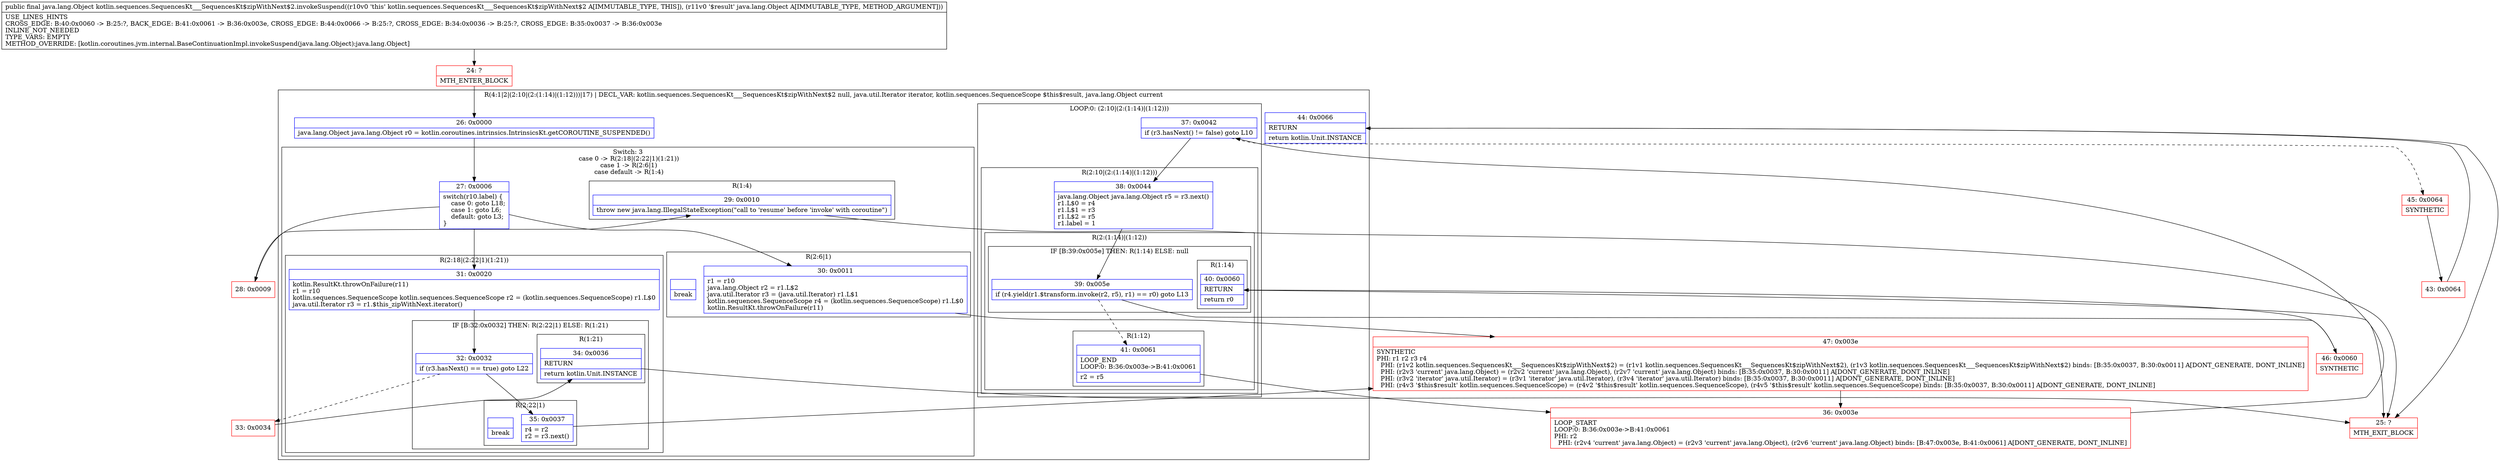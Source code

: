 digraph "CFG forkotlin.sequences.SequencesKt___SequencesKt$zipWithNext$2.invokeSuspend(Ljava\/lang\/Object;)Ljava\/lang\/Object;" {
subgraph cluster_Region_1159586999 {
label = "R(4:1|2|(2:10|(2:(1:14)|(1:12)))|17) | DECL_VAR: kotlin.sequences.SequencesKt___SequencesKt$zipWithNext$2 null, java.util.Iterator iterator, kotlin.sequences.SequenceScope $this$result, java.lang.Object current\l";
node [shape=record,color=blue];
Node_26 [shape=record,label="{26\:\ 0x0000|java.lang.Object java.lang.Object r0 = kotlin.coroutines.intrinsics.IntrinsicsKt.getCOROUTINE_SUSPENDED()\l}"];
subgraph cluster_SwitchRegion_1259506734 {
label = "Switch: 3
 case 0 -> R(2:18|(2:22|1)(1:21))
 case 1 -> R(2:6|1)
 case default -> R(1:4)";
node [shape=record,color=blue];
Node_27 [shape=record,label="{27\:\ 0x0006|switch(r10.label) \{\l    case 0: goto L18;\l    case 1: goto L6;\l    default: goto L3;\l\}\l}"];
subgraph cluster_Region_720960483 {
label = "R(2:18|(2:22|1)(1:21))";
node [shape=record,color=blue];
Node_31 [shape=record,label="{31\:\ 0x0020|kotlin.ResultKt.throwOnFailure(r11)\lr1 = r10\lkotlin.sequences.SequenceScope kotlin.sequences.SequenceScope r2 = (kotlin.sequences.SequenceScope) r1.L$0\ljava.util.Iterator r3 = r1.$this_zipWithNext.iterator()\l}"];
subgraph cluster_IfRegion_925651176 {
label = "IF [B:32:0x0032] THEN: R(2:22|1) ELSE: R(1:21)";
node [shape=record,color=blue];
Node_32 [shape=record,label="{32\:\ 0x0032|if (r3.hasNext() == true) goto L22\l}"];
subgraph cluster_Region_295779526 {
label = "R(2:22|1)";
node [shape=record,color=blue];
Node_35 [shape=record,label="{35\:\ 0x0037|r4 = r2\lr2 = r3.next()\l}"];
Node_InsnContainer_1157006755 [shape=record,label="{|break\l}"];
}
subgraph cluster_Region_61483177 {
label = "R(1:21)";
node [shape=record,color=blue];
Node_34 [shape=record,label="{34\:\ 0x0036|RETURN\l|return kotlin.Unit.INSTANCE\l}"];
}
}
}
subgraph cluster_Region_6986327 {
label = "R(2:6|1)";
node [shape=record,color=blue];
Node_30 [shape=record,label="{30\:\ 0x0011|r1 = r10\ljava.lang.Object r2 = r1.L$2\ljava.util.Iterator r3 = (java.util.Iterator) r1.L$1\lkotlin.sequences.SequenceScope r4 = (kotlin.sequences.SequenceScope) r1.L$0\lkotlin.ResultKt.throwOnFailure(r11)\l}"];
Node_InsnContainer_1543943950 [shape=record,label="{|break\l}"];
}
subgraph cluster_Region_167249782 {
label = "R(1:4)";
node [shape=record,color=blue];
Node_29 [shape=record,label="{29\:\ 0x0010|throw new java.lang.IllegalStateException(\"call to 'resume' before 'invoke' with coroutine\")\l}"];
}
}
subgraph cluster_LoopRegion_2035499127 {
label = "LOOP:0: (2:10|(2:(1:14)|(1:12)))";
node [shape=record,color=blue];
Node_37 [shape=record,label="{37\:\ 0x0042|if (r3.hasNext() != false) goto L10\l}"];
subgraph cluster_Region_1579838700 {
label = "R(2:10|(2:(1:14)|(1:12)))";
node [shape=record,color=blue];
Node_38 [shape=record,label="{38\:\ 0x0044|java.lang.Object java.lang.Object r5 = r3.next()\lr1.L$0 = r4\lr1.L$1 = r3\lr1.L$2 = r5\lr1.label = 1\l}"];
subgraph cluster_Region_728678548 {
label = "R(2:(1:14)|(1:12))";
node [shape=record,color=blue];
subgraph cluster_IfRegion_2126376176 {
label = "IF [B:39:0x005e] THEN: R(1:14) ELSE: null";
node [shape=record,color=blue];
Node_39 [shape=record,label="{39\:\ 0x005e|if (r4.yield(r1.$transform.invoke(r2, r5), r1) == r0) goto L13\l}"];
subgraph cluster_Region_2042325761 {
label = "R(1:14)";
node [shape=record,color=blue];
Node_40 [shape=record,label="{40\:\ 0x0060|RETURN\l|return r0\l}"];
}
}
subgraph cluster_Region_870362768 {
label = "R(1:12)";
node [shape=record,color=blue];
Node_41 [shape=record,label="{41\:\ 0x0061|LOOP_END\lLOOP:0: B:36:0x003e\-\>B:41:0x0061\l|r2 = r5\l}"];
}
}
}
}
Node_44 [shape=record,label="{44\:\ 0x0066|RETURN\l|return kotlin.Unit.INSTANCE\l}"];
}
Node_24 [shape=record,color=red,label="{24\:\ ?|MTH_ENTER_BLOCK\l}"];
Node_28 [shape=record,color=red,label="{28\:\ 0x0009}"];
Node_25 [shape=record,color=red,label="{25\:\ ?|MTH_EXIT_BLOCK\l}"];
Node_47 [shape=record,color=red,label="{47\:\ 0x003e|SYNTHETIC\lPHI: r1 r2 r3 r4 \l  PHI: (r1v2 kotlin.sequences.SequencesKt___SequencesKt$zipWithNext$2) = (r1v1 kotlin.sequences.SequencesKt___SequencesKt$zipWithNext$2), (r1v3 kotlin.sequences.SequencesKt___SequencesKt$zipWithNext$2) binds: [B:35:0x0037, B:30:0x0011] A[DONT_GENERATE, DONT_INLINE]\l  PHI: (r2v3 'current' java.lang.Object) = (r2v2 'current' java.lang.Object), (r2v7 'current' java.lang.Object) binds: [B:35:0x0037, B:30:0x0011] A[DONT_GENERATE, DONT_INLINE]\l  PHI: (r3v2 'iterator' java.util.Iterator) = (r3v1 'iterator' java.util.Iterator), (r3v4 'iterator' java.util.Iterator) binds: [B:35:0x0037, B:30:0x0011] A[DONT_GENERATE, DONT_INLINE]\l  PHI: (r4v3 '$this$result' kotlin.sequences.SequenceScope) = (r4v2 '$this$result' kotlin.sequences.SequenceScope), (r4v5 '$this$result' kotlin.sequences.SequenceScope) binds: [B:35:0x0037, B:30:0x0011] A[DONT_GENERATE, DONT_INLINE]\l}"];
Node_36 [shape=record,color=red,label="{36\:\ 0x003e|LOOP_START\lLOOP:0: B:36:0x003e\-\>B:41:0x0061\lPHI: r2 \l  PHI: (r2v4 'current' java.lang.Object) = (r2v3 'current' java.lang.Object), (r2v6 'current' java.lang.Object) binds: [B:47:0x003e, B:41:0x0061] A[DONT_GENERATE, DONT_INLINE]\l}"];
Node_46 [shape=record,color=red,label="{46\:\ 0x0060|SYNTHETIC\l}"];
Node_45 [shape=record,color=red,label="{45\:\ 0x0064|SYNTHETIC\l}"];
Node_43 [shape=record,color=red,label="{43\:\ 0x0064}"];
Node_33 [shape=record,color=red,label="{33\:\ 0x0034}"];
MethodNode[shape=record,label="{public final java.lang.Object kotlin.sequences.SequencesKt___SequencesKt$zipWithNext$2.invokeSuspend((r10v0 'this' kotlin.sequences.SequencesKt___SequencesKt$zipWithNext$2 A[IMMUTABLE_TYPE, THIS]), (r11v0 '$result' java.lang.Object A[IMMUTABLE_TYPE, METHOD_ARGUMENT]))  | USE_LINES_HINTS\lCROSS_EDGE: B:40:0x0060 \-\> B:25:?, BACK_EDGE: B:41:0x0061 \-\> B:36:0x003e, CROSS_EDGE: B:44:0x0066 \-\> B:25:?, CROSS_EDGE: B:34:0x0036 \-\> B:25:?, CROSS_EDGE: B:35:0x0037 \-\> B:36:0x003e\lINLINE_NOT_NEEDED\lTYPE_VARS: EMPTY\lMETHOD_OVERRIDE: [kotlin.coroutines.jvm.internal.BaseContinuationImpl.invokeSuspend(java.lang.Object):java.lang.Object]\l}"];
MethodNode -> Node_24;Node_26 -> Node_27;
Node_27 -> Node_28;
Node_27 -> Node_30;
Node_27 -> Node_31;
Node_31 -> Node_32;
Node_32 -> Node_33[style=dashed];
Node_32 -> Node_35;
Node_35 -> Node_47;
Node_34 -> Node_25;
Node_30 -> Node_47;
Node_29 -> Node_25;
Node_37 -> Node_38;
Node_37 -> Node_45[style=dashed];
Node_38 -> Node_39;
Node_39 -> Node_41[style=dashed];
Node_39 -> Node_46;
Node_40 -> Node_25;
Node_41 -> Node_36;
Node_44 -> Node_25;
Node_24 -> Node_26;
Node_28 -> Node_29;
Node_47 -> Node_36;
Node_36 -> Node_37;
Node_46 -> Node_40;
Node_45 -> Node_43;
Node_43 -> Node_44;
Node_33 -> Node_34;
}


